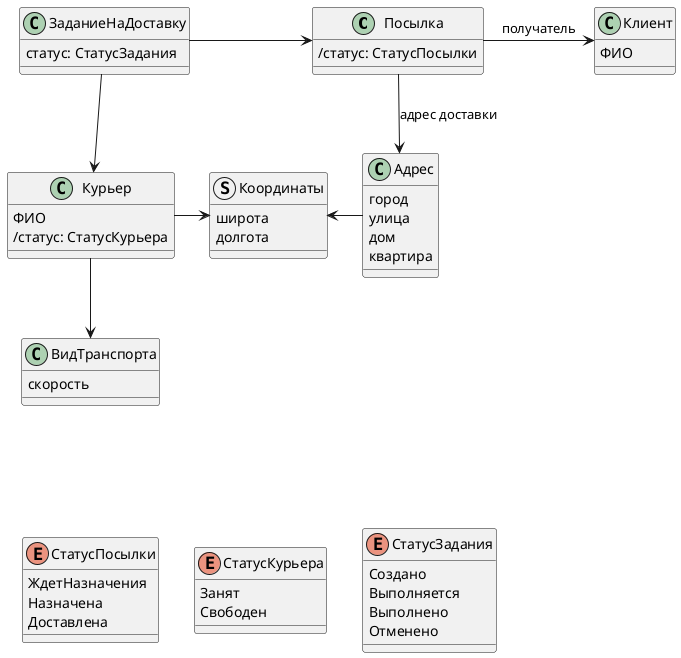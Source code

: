 @startuml
'https://plantuml.com/class-diagram

'!pragma layout smetana
'left to right direction

class Посылка{
    /статус: СтатусПосылки
}

class Курьер {
    ФИО
    /статус: СтатусКурьера
}

class ВидТранспорта{
    скорость
}
class Адрес {
    город
    улица
    дом
    квартира
}
struct Координаты{
    широта
    долгота
}
class Клиент {
    ФИО
}

class ЗаданиеНаДоставку{
    статус: СтатусЗадания
}

Адрес -l-> Координаты
Курьер -r-> Координаты
Курьер -d-> ВидТранспорта
ЗаданиеНаДоставку --> Курьер
ЗаданиеНаДоставку -r-> Посылка : "                         "
Посылка -r-> Клиент : получатель
Посылка --> Адрес : адрес доставки

enum СтатусПосылки {
ЖдетНазначения
Назначена
Доставлена
}

enum СтатусКурьера {
Занят
Свободен
}

enum СтатусЗадания {
    Создано
    Выполняется
    Выполнено
    Отменено
}

ВидТранспорта -d[hidden]--> СтатусПосылки
СтатусПосылки -[hidden]> СтатусКурьера
СтатусКурьера -[hidden]> СтатусЗадания

@enduml